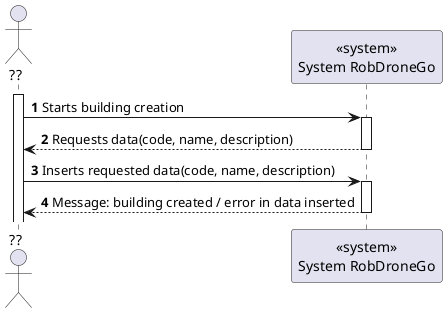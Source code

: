 @startuml
autonumber

actor "??" as actor
participant "<<system>>\nSystem RobDroneGo" as sys

activate actor
actor -> sys : Starts building creation

activate sys
sys --> actor : Requests data(code, name, description)
deactivate sys

actor -> sys: Inserts requested data(code, name, description)
activate sys
sys --> actor : Message: building created / error in data inserted
deactivate sys


@enduml

